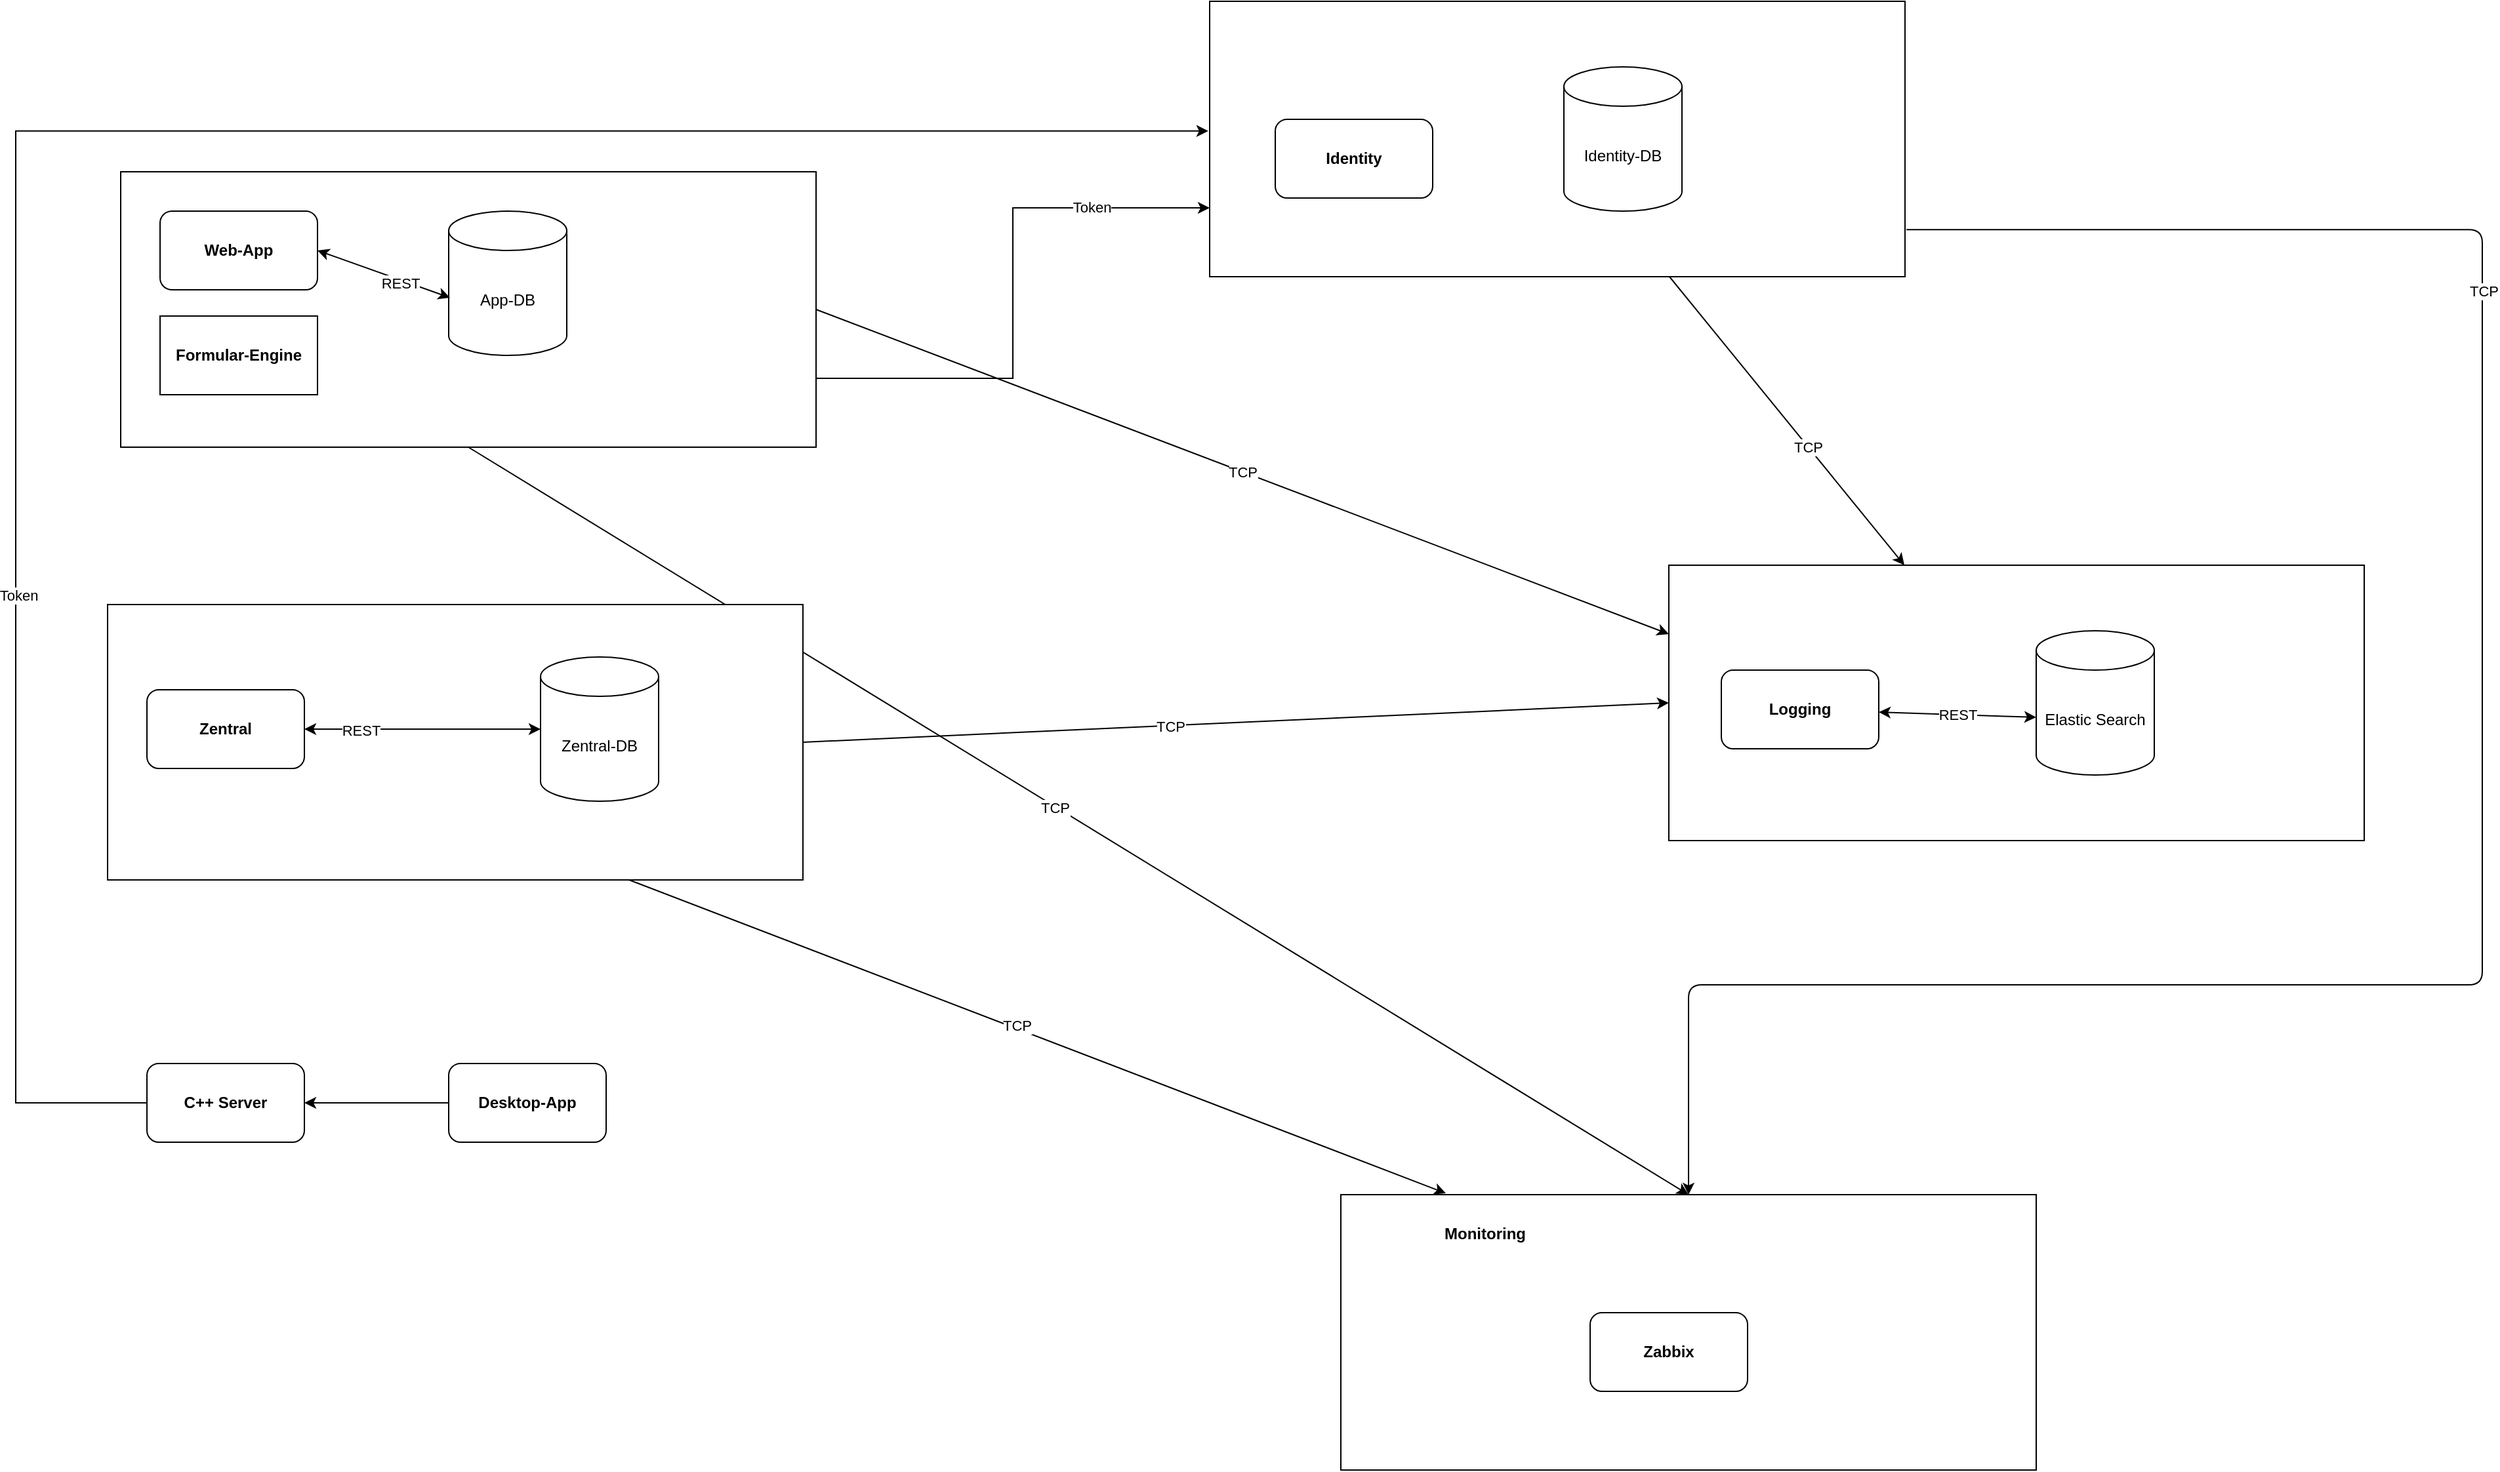 <mxfile version="13.9.9" type="device"><diagram id="kgpKYQtTHZ0yAKxKKP6v" name="Page-1"><mxGraphModel dx="2062" dy="2351" grid="1" gridSize="10" guides="1" tooltips="1" connect="1" arrows="1" fold="1" page="1" pageScale="1" pageWidth="827" pageHeight="1169" math="0" shadow="0"><root><mxCell id="0"/><mxCell id="1" parent="0"/><mxCell id="8gRHf_TYqEZh0Na9rNfw-47" value="" style="rounded=1;whiteSpace=wrap;html=1;" vertex="1" parent="1"><mxGeometry x="1320" y="465" width="120" height="60" as="geometry"/></mxCell><mxCell id="8gRHf_TYqEZh0Na9rNfw-73" style="edgeStyle=orthogonalEdgeStyle;rounded=0;orthogonalLoop=1;jettySize=auto;html=1;exitX=1;exitY=0.75;exitDx=0;exitDy=0;entryX=0;entryY=0.75;entryDx=0;entryDy=0;" edge="1" parent="1" source="8gRHf_TYqEZh0Na9rNfw-1" target="8gRHf_TYqEZh0Na9rNfw-10"><mxGeometry relative="1" as="geometry"/></mxCell><mxCell id="8gRHf_TYqEZh0Na9rNfw-74" value="Token" style="edgeLabel;html=1;align=center;verticalAlign=middle;resizable=0;points=[];" vertex="1" connectable="0" parent="8gRHf_TYqEZh0Na9rNfw-73"><mxGeometry x="0.581" y="2" relative="1" as="geometry"><mxPoint y="1" as="offset"/></mxGeometry></mxCell><mxCell id="8gRHf_TYqEZh0Na9rNfw-1" value="" style="rounded=0;whiteSpace=wrap;html=1;" vertex="1" parent="1"><mxGeometry x="100" y="100" width="530" height="210" as="geometry"/></mxCell><mxCell id="8gRHf_TYqEZh0Na9rNfw-3" value="&lt;b&gt;Web-App&lt;br&gt;&lt;/b&gt;" style="rounded=1;whiteSpace=wrap;html=1;" vertex="1" parent="1"><mxGeometry x="130" y="130" width="120" height="60" as="geometry"/></mxCell><mxCell id="8gRHf_TYqEZh0Na9rNfw-13" value="&lt;span style=&quot;color: rgba(0 , 0 , 0 , 0) ; font-family: monospace ; font-size: 0px&quot;&gt;%3CmxGraphModel%3E%3Croot%3E%3CmxCell%20id%3D%220%22%2F%3E%3CmxCell%20id%3D%221%22%20parent%3D%220%22%2F%3E%3CmxCell%20id%3D%222%22%20value%3D%22App-DB%22%20style%3D%22shape%3Dcylinder3%3BwhiteSpace%3Dwrap%3Bhtml%3D1%3BboundedLbl%3D1%3BbackgroundOutline%3D1%3Bsize%3D15%3B%22%20vertex%3D%221%22%20parent%3D%221%22%3E%3CmxGeometry%20x%3D%22430%22%20y%3D%22149%22%20width%3D%2290%22%20height%3D%22110%22%20as%3D%22geometry%22%2F%3E%3C%2FmxCell%3E%3C%2Froot%3E%3C%2FmxGraphModel%3E&lt;/span&gt;" style="rounded=0;whiteSpace=wrap;html=1;" vertex="1" parent="1"><mxGeometry x="1280" y="400" width="530" height="210" as="geometry"/></mxCell><mxCell id="8gRHf_TYqEZh0Na9rNfw-16" value="TCP" style="endArrow=classic;html=1;exitX=1;exitY=0.5;exitDx=0;exitDy=0;entryX=0;entryY=0.25;entryDx=0;entryDy=0;" edge="1" parent="1" source="8gRHf_TYqEZh0Na9rNfw-1" target="8gRHf_TYqEZh0Na9rNfw-13"><mxGeometry width="50" height="50" relative="1" as="geometry"><mxPoint x="870" y="600" as="sourcePoint"/><mxPoint x="920" y="550" as="targetPoint"/></mxGeometry></mxCell><mxCell id="8gRHf_TYqEZh0Na9rNfw-17" value="" style="endArrow=classic;html=1;entryX=0;entryY=0.5;entryDx=0;entryDy=0;exitX=1;exitY=0.5;exitDx=0;exitDy=0;" edge="1" parent="1" source="8gRHf_TYqEZh0Na9rNfw-7" target="8gRHf_TYqEZh0Na9rNfw-13"><mxGeometry width="50" height="50" relative="1" as="geometry"><mxPoint x="870" y="600" as="sourcePoint"/><mxPoint x="920" y="550" as="targetPoint"/></mxGeometry></mxCell><mxCell id="8gRHf_TYqEZh0Na9rNfw-45" value="TCP" style="edgeLabel;html=1;align=center;verticalAlign=middle;resizable=0;points=[];" vertex="1" connectable="0" parent="8gRHf_TYqEZh0Na9rNfw-17"><mxGeometry x="-0.151" relative="1" as="geometry"><mxPoint as="offset"/></mxGeometry></mxCell><mxCell id="8gRHf_TYqEZh0Na9rNfw-18" value="" style="endArrow=classic;html=1;" edge="1" parent="1" source="8gRHf_TYqEZh0Na9rNfw-10" target="8gRHf_TYqEZh0Na9rNfw-13"><mxGeometry width="50" height="50" relative="1" as="geometry"><mxPoint x="630" y="485" as="sourcePoint"/><mxPoint x="950" y="495" as="targetPoint"/><Array as="points"/></mxGeometry></mxCell><mxCell id="8gRHf_TYqEZh0Na9rNfw-68" value="TCP" style="edgeLabel;html=1;align=center;verticalAlign=middle;resizable=0;points=[];" vertex="1" connectable="0" parent="8gRHf_TYqEZh0Na9rNfw-18"><mxGeometry x="0.181" relative="1" as="geometry"><mxPoint as="offset"/></mxGeometry></mxCell><mxCell id="8gRHf_TYqEZh0Na9rNfw-22" value="App-DB" style="shape=cylinder3;whiteSpace=wrap;html=1;boundedLbl=1;backgroundOutline=1;size=15;" vertex="1" parent="1"><mxGeometry x="350" y="130" width="90" height="110" as="geometry"/></mxCell><mxCell id="8gRHf_TYqEZh0Na9rNfw-23" value="Elastic Search" style="shape=cylinder3;whiteSpace=wrap;html=1;boundedLbl=1;backgroundOutline=1;size=15;" vertex="1" parent="1"><mxGeometry x="1560" y="450" width="90" height="110" as="geometry"/></mxCell><mxCell id="8gRHf_TYqEZh0Na9rNfw-32" value="" style="endArrow=classic;startArrow=classic;html=1;entryX=0.011;entryY=0.6;entryDx=0;entryDy=0;entryPerimeter=0;exitX=1;exitY=0.5;exitDx=0;exitDy=0;" edge="1" parent="1" source="8gRHf_TYqEZh0Na9rNfw-3" target="8gRHf_TYqEZh0Na9rNfw-22"><mxGeometry width="50" height="50" relative="1" as="geometry"><mxPoint x="300" y="260" as="sourcePoint"/><mxPoint x="350" y="210" as="targetPoint"/></mxGeometry></mxCell><mxCell id="8gRHf_TYqEZh0Na9rNfw-77" value="REST" style="edgeLabel;html=1;align=center;verticalAlign=middle;resizable=0;points=[];" vertex="1" connectable="0" parent="8gRHf_TYqEZh0Na9rNfw-32"><mxGeometry x="0.257" y="-1" relative="1" as="geometry"><mxPoint y="1" as="offset"/></mxGeometry></mxCell><mxCell id="8gRHf_TYqEZh0Na9rNfw-38" value="&lt;span style=&quot;color: rgba(0 , 0 , 0 , 0) ; font-family: monospace ; font-size: 0px&quot;&gt;%3CmxGraphModel%3E%3Croot%3E%3CmxCell%20id%3D%220%22%2F%3E%3CmxCell%20id%3D%221%22%20parent%3D%220%22%2F%3E%3CmxCell%20id%3D%222%22%20value%3D%22App-DB%22%20style%3D%22shape%3Dcylinder3%3BwhiteSpace%3Dwrap%3Bhtml%3D1%3BboundedLbl%3D1%3BbackgroundOutline%3D1%3Bsize%3D15%3B%22%20vertex%3D%221%22%20parent%3D%221%22%3E%3CmxGeometry%20x%3D%22430%22%20y%3D%22149%22%20width%3D%2290%22%20height%3D%22110%22%20as%3D%22geometry%22%2F%3E%3C%2FmxCell%3E%3C%2Froot%3E%3C%2FmxGraphModel%3E&lt;/span&gt;" style="rounded=0;whiteSpace=wrap;html=1;" vertex="1" parent="1"><mxGeometry x="1030" y="880" width="530" height="210" as="geometry"/></mxCell><mxCell id="8gRHf_TYqEZh0Na9rNfw-39" value="Monitoring&lt;br&gt;" style="text;html=1;strokeColor=none;fillColor=none;align=center;verticalAlign=middle;whiteSpace=wrap;rounded=0;fontStyle=1" vertex="1" parent="1"><mxGeometry x="1070" y="900" width="140" height="20" as="geometry"/></mxCell><mxCell id="8gRHf_TYqEZh0Na9rNfw-40" value="&lt;b&gt;Zabbix&lt;/b&gt;" style="rounded=1;whiteSpace=wrap;html=1;" vertex="1" parent="1"><mxGeometry x="1220" y="970" width="120" height="60" as="geometry"/></mxCell><mxCell id="8gRHf_TYqEZh0Na9rNfw-41" value="" style="endArrow=classic;html=1;exitX=0.5;exitY=1;exitDx=0;exitDy=0;entryX=0.5;entryY=0;entryDx=0;entryDy=0;" edge="1" parent="1" source="8gRHf_TYqEZh0Na9rNfw-1" target="8gRHf_TYqEZh0Na9rNfw-38"><mxGeometry width="50" height="50" relative="1" as="geometry"><mxPoint x="680" y="370" as="sourcePoint"/><mxPoint x="730" y="320" as="targetPoint"/></mxGeometry></mxCell><mxCell id="8gRHf_TYqEZh0Na9rNfw-62" value="TCP" style="edgeLabel;html=1;align=center;verticalAlign=middle;resizable=0;points=[];" vertex="1" connectable="0" parent="8gRHf_TYqEZh0Na9rNfw-41"><mxGeometry x="-0.038" y="-1" relative="1" as="geometry"><mxPoint as="offset"/></mxGeometry></mxCell><mxCell id="8gRHf_TYqEZh0Na9rNfw-42" value="" style="endArrow=classic;html=1;entryX=0.151;entryY=-0.005;entryDx=0;entryDy=0;entryPerimeter=0;exitX=0.75;exitY=1;exitDx=0;exitDy=0;" edge="1" parent="1" source="8gRHf_TYqEZh0Na9rNfw-7" target="8gRHf_TYqEZh0Na9rNfw-38"><mxGeometry width="50" height="50" relative="1" as="geometry"><mxPoint x="630" y="510" as="sourcePoint"/><mxPoint x="920" y="530" as="targetPoint"/></mxGeometry></mxCell><mxCell id="8gRHf_TYqEZh0Na9rNfw-63" value="TCP" style="edgeLabel;html=1;align=center;verticalAlign=middle;resizable=0;points=[];" vertex="1" connectable="0" parent="8gRHf_TYqEZh0Na9rNfw-42"><mxGeometry x="-0.053" y="2" relative="1" as="geometry"><mxPoint as="offset"/></mxGeometry></mxCell><mxCell id="8gRHf_TYqEZh0Na9rNfw-43" value="" style="endArrow=classic;html=1;exitX=1.002;exitY=0.829;exitDx=0;exitDy=0;exitPerimeter=0;edgeStyle=orthogonalEdgeStyle;" edge="1" parent="1" source="8gRHf_TYqEZh0Na9rNfw-10" target="8gRHf_TYqEZh0Na9rNfw-38"><mxGeometry width="50" height="50" relative="1" as="geometry"><mxPoint x="640" y="990" as="sourcePoint"/><mxPoint x="690" y="940" as="targetPoint"/><Array as="points"><mxPoint x="1900" y="144"/><mxPoint x="1900" y="720"/><mxPoint x="1295" y="720"/></Array></mxGeometry></mxCell><mxCell id="8gRHf_TYqEZh0Na9rNfw-67" value="TCP" style="edgeLabel;html=1;align=center;verticalAlign=middle;resizable=0;points=[];" vertex="1" connectable="0" parent="8gRHf_TYqEZh0Na9rNfw-43"><mxGeometry x="-0.454" y="1" relative="1" as="geometry"><mxPoint as="offset"/></mxGeometry></mxCell><mxCell id="8gRHf_TYqEZh0Na9rNfw-10" value="" style="rounded=0;whiteSpace=wrap;html=1;" vertex="1" parent="1"><mxGeometry x="930" y="-30" width="530" height="210" as="geometry"/></mxCell><mxCell id="8gRHf_TYqEZh0Na9rNfw-11" value="&lt;b&gt;Identity&lt;/b&gt;" style="rounded=1;whiteSpace=wrap;html=1;" vertex="1" parent="1"><mxGeometry x="980" y="60" width="120" height="60" as="geometry"/></mxCell><mxCell id="8gRHf_TYqEZh0Na9rNfw-24" value="Identity-DB" style="shape=cylinder3;whiteSpace=wrap;html=1;boundedLbl=1;backgroundOutline=1;size=15;" vertex="1" parent="1"><mxGeometry x="1200" y="20" width="90" height="110" as="geometry"/></mxCell><mxCell id="8gRHf_TYqEZh0Na9rNfw-49" value="&lt;b&gt;Logging&lt;/b&gt;" style="rounded=1;whiteSpace=wrap;html=1;" vertex="1" parent="1"><mxGeometry x="1320" y="480" width="120" height="60" as="geometry"/></mxCell><mxCell id="8gRHf_TYqEZh0Na9rNfw-57" style="edgeStyle=elbowEdgeStyle;rounded=0;orthogonalLoop=1;jettySize=auto;html=1;exitX=0;exitY=0.5;exitDx=0;exitDy=0;entryX=-0.002;entryY=0.471;entryDx=0;entryDy=0;entryPerimeter=0;" edge="1" parent="1" source="8gRHf_TYqEZh0Na9rNfw-51" target="8gRHf_TYqEZh0Na9rNfw-10"><mxGeometry relative="1" as="geometry"><mxPoint x="80" y="50" as="targetPoint"/><Array as="points"><mxPoint x="20" y="350"/><mxPoint x="210" y="60"/><mxPoint x="50" y="420"/></Array></mxGeometry></mxCell><mxCell id="8gRHf_TYqEZh0Na9rNfw-58" value="Token" style="edgeLabel;html=1;align=center;verticalAlign=middle;resizable=0;points=[];" vertex="1" connectable="0" parent="8gRHf_TYqEZh0Na9rNfw-57"><mxGeometry x="-0.443" y="-2" relative="1" as="geometry"><mxPoint as="offset"/></mxGeometry></mxCell><mxCell id="8gRHf_TYqEZh0Na9rNfw-51" value="&lt;b&gt;C++ Server&lt;/b&gt;" style="rounded=1;whiteSpace=wrap;html=1;" vertex="1" parent="1"><mxGeometry x="120" y="780" width="120" height="60" as="geometry"/></mxCell><mxCell id="8gRHf_TYqEZh0Na9rNfw-61" style="edgeStyle=elbowEdgeStyle;rounded=0;orthogonalLoop=1;jettySize=auto;html=1;exitX=0;exitY=0.5;exitDx=0;exitDy=0;entryX=1;entryY=0.5;entryDx=0;entryDy=0;" edge="1" parent="1" source="8gRHf_TYqEZh0Na9rNfw-59" target="8gRHf_TYqEZh0Na9rNfw-51"><mxGeometry relative="1" as="geometry"/></mxCell><mxCell id="8gRHf_TYqEZh0Na9rNfw-59" value="&lt;b&gt;Desktop-App&lt;/b&gt;" style="rounded=1;whiteSpace=wrap;html=1;" vertex="1" parent="1"><mxGeometry x="350" y="780" width="120" height="60" as="geometry"/></mxCell><mxCell id="8gRHf_TYqEZh0Na9rNfw-64" value="" style="group" vertex="1" connectable="0" parent="1"><mxGeometry x="90" y="430" width="530" height="210" as="geometry"/></mxCell><mxCell id="8gRHf_TYqEZh0Na9rNfw-66" value="" style="group" vertex="1" connectable="0" parent="8gRHf_TYqEZh0Na9rNfw-64"><mxGeometry width="530" height="210" as="geometry"/></mxCell><mxCell id="8gRHf_TYqEZh0Na9rNfw-7" value="" style="rounded=0;whiteSpace=wrap;html=1;" vertex="1" parent="8gRHf_TYqEZh0Na9rNfw-66"><mxGeometry width="530" height="210" as="geometry"/></mxCell><mxCell id="8gRHf_TYqEZh0Na9rNfw-8" value="&lt;b&gt;Zentral&lt;/b&gt;" style="rounded=1;whiteSpace=wrap;html=1;" vertex="1" parent="8gRHf_TYqEZh0Na9rNfw-66"><mxGeometry x="30" y="65" width="120" height="60" as="geometry"/></mxCell><mxCell id="8gRHf_TYqEZh0Na9rNfw-20" value="Zentral-DB" style="shape=cylinder3;whiteSpace=wrap;html=1;boundedLbl=1;backgroundOutline=1;size=15;" vertex="1" parent="8gRHf_TYqEZh0Na9rNfw-66"><mxGeometry x="330" y="40" width="90" height="110" as="geometry"/></mxCell><mxCell id="8gRHf_TYqEZh0Na9rNfw-33" value="" style="endArrow=classic;startArrow=classic;html=1;entryX=0;entryY=0.5;entryDx=0;entryDy=0;entryPerimeter=0;exitX=1;exitY=0.5;exitDx=0;exitDy=0;" edge="1" parent="8gRHf_TYqEZh0Na9rNfw-66" source="8gRHf_TYqEZh0Na9rNfw-8" target="8gRHf_TYqEZh0Na9rNfw-20"><mxGeometry width="50" height="50" relative="1" as="geometry"><mxPoint x="260" y="215" as="sourcePoint"/><mxPoint x="440.99" y="225" as="targetPoint"/><Array as="points"/></mxGeometry></mxCell><mxCell id="8gRHf_TYqEZh0Na9rNfw-76" value="REST" style="edgeLabel;html=1;align=center;verticalAlign=middle;resizable=0;points=[];" vertex="1" connectable="0" parent="8gRHf_TYqEZh0Na9rNfw-33"><mxGeometry x="-0.522" y="-1" relative="1" as="geometry"><mxPoint as="offset"/></mxGeometry></mxCell><mxCell id="8gRHf_TYqEZh0Na9rNfw-71" value="REST" style="endArrow=classic;startArrow=classic;html=1;entryX=0;entryY=0.6;entryDx=0;entryDy=0;entryPerimeter=0;" edge="1" parent="1" source="8gRHf_TYqEZh0Na9rNfw-49" target="8gRHf_TYqEZh0Na9rNfw-23"><mxGeometry width="50" height="50" relative="1" as="geometry"><mxPoint x="1440" y="560" as="sourcePoint"/><mxPoint x="1490" y="510" as="targetPoint"/></mxGeometry></mxCell><mxCell id="8gRHf_TYqEZh0Na9rNfw-75" value="Formular-Engine" style="rounded=0;whiteSpace=wrap;html=1;fontStyle=1" vertex="1" parent="1"><mxGeometry x="130" y="210" width="120" height="60" as="geometry"/></mxCell></root></mxGraphModel></diagram></mxfile>